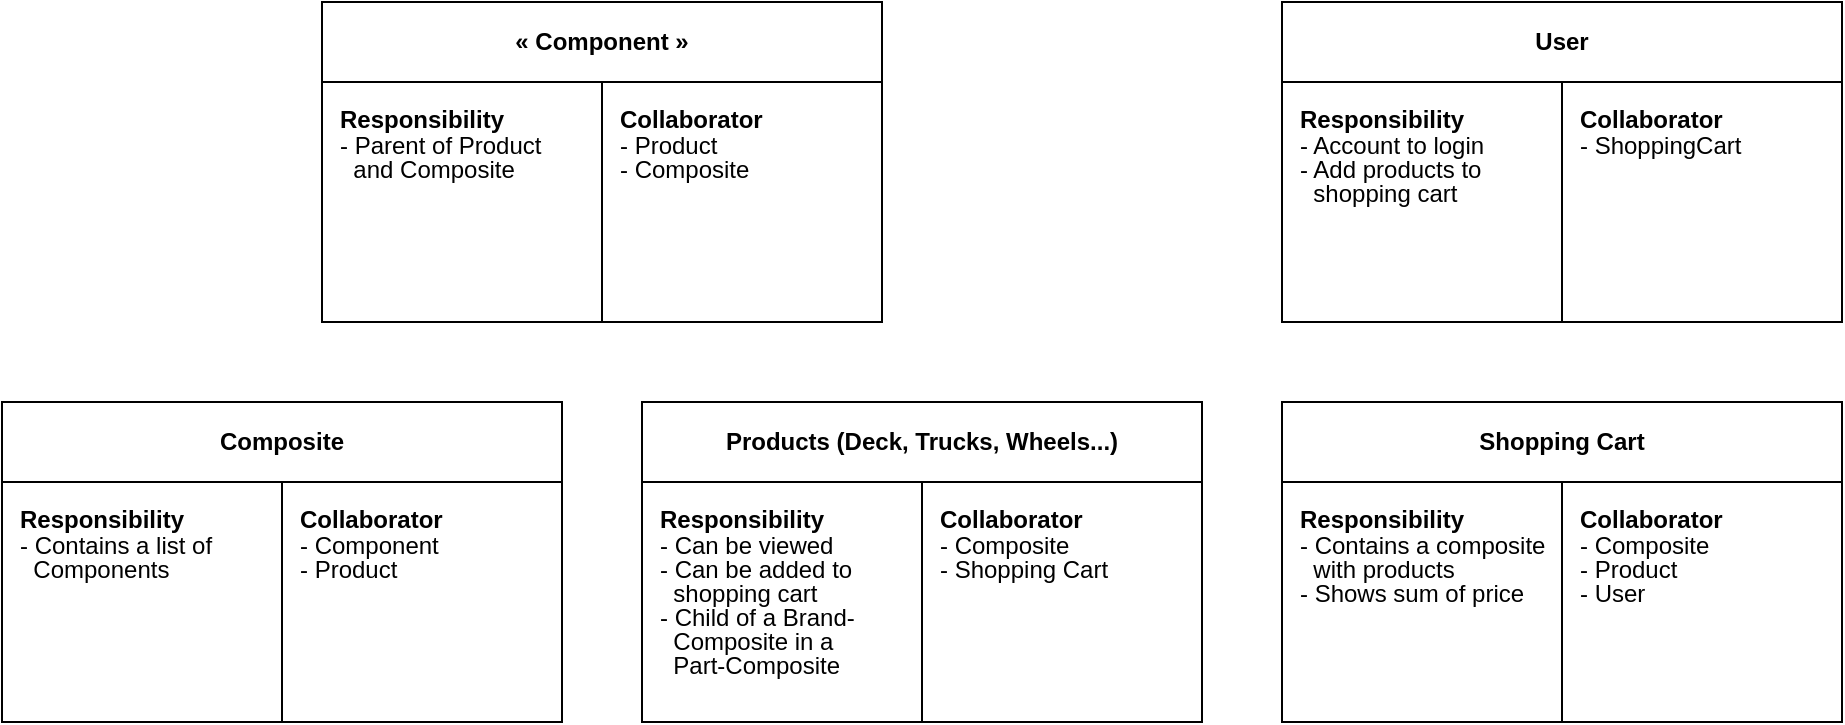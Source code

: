 <mxfile version="16.5.1" type="device"><diagram id="caACroKvdjwHMykQ6-cl" name="Seite-1"><mxGraphModel dx="1038" dy="641" grid="1" gridSize="10" guides="1" tooltips="1" connect="1" arrows="1" fold="1" page="1" pageScale="1" pageWidth="827" pageHeight="1169" math="0" shadow="0"><root><mxCell id="0"/><mxCell id="1" parent="0"/><mxCell id="5xe1x3Vpr8hJaQzQQ-eB-48" value="" style="group;labelBackgroundColor=none;pointerEvents=0;fontFamily=Helvetica;fontSize=12;fontColor=default;fillColor=#FFFFFF;gradientColor=none;" parent="1" vertex="1" connectable="0"><mxGeometry x="880" y="240" width="280" height="160" as="geometry"/></mxCell><mxCell id="5xe1x3Vpr8hJaQzQQ-eB-49" value="&lt;p style=&quot;line-height: 0&quot;&gt;&lt;b style=&quot;line-height: 0.1&quot;&gt;Responsibility&lt;/b&gt;&lt;/p&gt;&lt;p style=&quot;line-height: 0&quot;&gt;- Account to login&lt;/p&gt;&lt;p style=&quot;line-height: 0&quot;&gt;- Add products to&lt;/p&gt;&lt;p style=&quot;line-height: 0&quot;&gt;&amp;nbsp; shopping cart&lt;/p&gt;" style="rounded=0;whiteSpace=wrap;html=1;align=left;verticalAlign=top;spacing=2;spacingLeft=7;spacingRight=7;labelBackgroundColor=none;pointerEvents=0;fontFamily=Helvetica;fontSize=12;fontColor=default;fillColor=none;gradientColor=none;" parent="5xe1x3Vpr8hJaQzQQ-eB-48" vertex="1"><mxGeometry y="40" width="140" height="120" as="geometry"/></mxCell><mxCell id="5xe1x3Vpr8hJaQzQQ-eB-50" value="&lt;b&gt;User&lt;/b&gt;" style="rounded=0;whiteSpace=wrap;html=1;labelBackgroundColor=none;pointerEvents=0;fontFamily=Helvetica;fontSize=12;fontColor=default;fillColor=none;gradientColor=none;" parent="5xe1x3Vpr8hJaQzQQ-eB-48" vertex="1"><mxGeometry width="280" height="40" as="geometry"/></mxCell><mxCell id="5xe1x3Vpr8hJaQzQQ-eB-51" value="&lt;p style=&quot;line-height: 0&quot;&gt;&lt;b style=&quot;line-height: 0.1&quot;&gt;Collaborator&lt;/b&gt;&lt;/p&gt;&lt;p style=&quot;line-height: 0&quot;&gt;- ShoppingCart&lt;/p&gt;" style="rounded=0;whiteSpace=wrap;html=1;align=left;verticalAlign=top;spacing=2;spacingLeft=7;spacingRight=7;labelBackgroundColor=none;pointerEvents=0;fontFamily=Helvetica;fontSize=12;fontColor=default;fillColor=none;gradientColor=none;" parent="5xe1x3Vpr8hJaQzQQ-eB-48" vertex="1"><mxGeometry x="140" y="40" width="140" height="120" as="geometry"/></mxCell><mxCell id="5xe1x3Vpr8hJaQzQQ-eB-52" value="" style="group;labelBackgroundColor=none;pointerEvents=0;fontFamily=Helvetica;fontSize=12;fontColor=default;fillColor=#FFFFFF;gradientColor=none;" parent="1" vertex="1" connectable="0"><mxGeometry x="400" y="240" width="280" height="160" as="geometry"/></mxCell><mxCell id="5xe1x3Vpr8hJaQzQQ-eB-53" value="&lt;p style=&quot;line-height: 0&quot;&gt;&lt;b style=&quot;line-height: 0.1&quot;&gt;Responsibility&lt;/b&gt;&lt;/p&gt;&lt;p style=&quot;line-height: 0&quot;&gt;- Parent of Product&lt;/p&gt;&lt;p style=&quot;line-height: 0&quot;&gt;&amp;nbsp; and Composite&lt;/p&gt;" style="rounded=0;whiteSpace=wrap;html=1;align=left;verticalAlign=top;spacing=2;spacingLeft=7;spacingRight=7;labelBackgroundColor=none;pointerEvents=0;fontFamily=Helvetica;fontSize=12;fontColor=default;fillColor=none;gradientColor=none;" parent="5xe1x3Vpr8hJaQzQQ-eB-52" vertex="1"><mxGeometry y="40" width="140" height="120" as="geometry"/></mxCell><mxCell id="5xe1x3Vpr8hJaQzQQ-eB-54" value="&lt;b&gt;« Component »&lt;/b&gt;" style="rounded=0;whiteSpace=wrap;html=1;labelBackgroundColor=none;pointerEvents=0;fontFamily=Helvetica;fontSize=12;fontColor=default;fillColor=none;gradientColor=none;" parent="5xe1x3Vpr8hJaQzQQ-eB-52" vertex="1"><mxGeometry width="280" height="40" as="geometry"/></mxCell><mxCell id="5xe1x3Vpr8hJaQzQQ-eB-55" value="&lt;p style=&quot;line-height: 0&quot;&gt;&lt;b style=&quot;line-height: 0.1&quot;&gt;Collaborator&lt;/b&gt;&lt;/p&gt;&lt;p style=&quot;line-height: 0&quot;&gt;- Product&lt;/p&gt;&lt;p style=&quot;line-height: 0&quot;&gt;- Composite&lt;/p&gt;" style="rounded=0;whiteSpace=wrap;html=1;align=left;verticalAlign=top;spacing=2;spacingLeft=7;spacingRight=7;labelBackgroundColor=none;pointerEvents=0;fontFamily=Helvetica;fontSize=12;fontColor=default;fillColor=none;gradientColor=none;" parent="5xe1x3Vpr8hJaQzQQ-eB-52" vertex="1"><mxGeometry x="140" y="40" width="140" height="120" as="geometry"/></mxCell><mxCell id="5xe1x3Vpr8hJaQzQQ-eB-57" value="" style="group;labelBackgroundColor=none;pointerEvents=0;fontFamily=Helvetica;fontSize=12;fontColor=default;fillColor=#FFFFFF;gradientColor=none;" parent="1" vertex="1" connectable="0"><mxGeometry x="560" y="440" width="280" height="160" as="geometry"/></mxCell><mxCell id="5xe1x3Vpr8hJaQzQQ-eB-58" value="&lt;p style=&quot;line-height: 0&quot;&gt;&lt;b style=&quot;line-height: 0.1&quot;&gt;Responsibility&lt;/b&gt;&lt;/p&gt;&lt;p style=&quot;line-height: 0&quot;&gt;- Can be viewed&lt;/p&gt;&lt;p style=&quot;line-height: 0&quot;&gt;- Can be added to&lt;/p&gt;&lt;p style=&quot;line-height: 0&quot;&gt;&amp;nbsp; shopping cart&lt;/p&gt;&lt;p style=&quot;line-height: 0&quot;&gt;- Child of a Brand-&lt;/p&gt;&lt;p style=&quot;line-height: 0&quot;&gt;&amp;nbsp; Composite in a&lt;/p&gt;&lt;p style=&quot;line-height: 0&quot;&gt;&amp;nbsp; Part-Composite&lt;/p&gt;" style="rounded=0;whiteSpace=wrap;html=1;align=left;verticalAlign=top;spacing=2;spacingLeft=7;spacingRight=7;labelBackgroundColor=none;pointerEvents=0;fontFamily=Helvetica;fontSize=12;fontColor=default;fillColor=none;gradientColor=none;" parent="5xe1x3Vpr8hJaQzQQ-eB-57" vertex="1"><mxGeometry y="40" width="140" height="120" as="geometry"/></mxCell><mxCell id="5xe1x3Vpr8hJaQzQQ-eB-59" value="&lt;b&gt;Products (Deck, Trucks, Wheels...)&lt;/b&gt;" style="rounded=0;whiteSpace=wrap;html=1;labelBackgroundColor=none;pointerEvents=0;fontFamily=Helvetica;fontSize=12;fontColor=default;fillColor=none;gradientColor=none;" parent="5xe1x3Vpr8hJaQzQQ-eB-57" vertex="1"><mxGeometry width="280" height="40" as="geometry"/></mxCell><mxCell id="5xe1x3Vpr8hJaQzQQ-eB-60" value="&lt;p style=&quot;line-height: 0&quot;&gt;&lt;b style=&quot;line-height: 0.1&quot;&gt;Collaborator&lt;/b&gt;&lt;/p&gt;&lt;p style=&quot;line-height: 0&quot;&gt;- Composite&lt;/p&gt;&lt;p style=&quot;line-height: 0&quot;&gt;- Shopping Cart&lt;/p&gt;" style="rounded=0;whiteSpace=wrap;html=1;align=left;verticalAlign=top;spacing=2;spacingLeft=7;spacingRight=7;labelBackgroundColor=none;pointerEvents=0;fontFamily=Helvetica;fontSize=12;fontColor=default;fillColor=none;gradientColor=none;" parent="5xe1x3Vpr8hJaQzQQ-eB-57" vertex="1"><mxGeometry x="140" y="40" width="140" height="120" as="geometry"/></mxCell><mxCell id="5xe1x3Vpr8hJaQzQQ-eB-61" value="" style="group;labelBackgroundColor=none;pointerEvents=0;fontFamily=Helvetica;fontSize=12;fontColor=default;fillColor=#FFFFFF;gradientColor=none;" parent="1" vertex="1" connectable="0"><mxGeometry x="240" y="440" width="280" height="160" as="geometry"/></mxCell><mxCell id="5xe1x3Vpr8hJaQzQQ-eB-62" value="&lt;p style=&quot;line-height: 0&quot;&gt;&lt;b style=&quot;line-height: 0.1&quot;&gt;Responsibility&lt;/b&gt;&lt;/p&gt;&lt;p style=&quot;line-height: 0&quot;&gt;- Contains a list of&lt;/p&gt;&lt;p style=&quot;line-height: 0&quot;&gt;&amp;nbsp; Components&lt;/p&gt;" style="rounded=0;whiteSpace=wrap;html=1;align=left;verticalAlign=top;spacing=2;spacingLeft=7;spacingRight=7;labelBackgroundColor=none;pointerEvents=0;fontFamily=Helvetica;fontSize=12;fontColor=default;fillColor=#FFFFFF;gradientColor=none;" parent="5xe1x3Vpr8hJaQzQQ-eB-61" vertex="1"><mxGeometry y="40" width="140" height="120" as="geometry"/></mxCell><mxCell id="5xe1x3Vpr8hJaQzQQ-eB-63" value="&lt;b&gt;Composite&lt;/b&gt;" style="rounded=0;whiteSpace=wrap;html=1;labelBackgroundColor=none;pointerEvents=0;fontFamily=Helvetica;fontSize=12;fontColor=default;fillColor=#FFFFFF;gradientColor=none;" parent="5xe1x3Vpr8hJaQzQQ-eB-61" vertex="1"><mxGeometry width="280" height="40" as="geometry"/></mxCell><mxCell id="5xe1x3Vpr8hJaQzQQ-eB-64" value="&lt;p style=&quot;line-height: 0&quot;&gt;&lt;b style=&quot;line-height: 0.1&quot;&gt;Collaborator&lt;/b&gt;&lt;/p&gt;&lt;p style=&quot;line-height: 0&quot;&gt;- Component&lt;/p&gt;&lt;p style=&quot;line-height: 0&quot;&gt;- Product&lt;/p&gt;" style="rounded=0;whiteSpace=wrap;html=1;align=left;verticalAlign=top;spacing=2;spacingLeft=7;spacingRight=7;labelBackgroundColor=none;pointerEvents=0;fontFamily=Helvetica;fontSize=12;fontColor=default;fillColor=#FFFFFF;gradientColor=none;" parent="5xe1x3Vpr8hJaQzQQ-eB-61" vertex="1"><mxGeometry x="140" y="40" width="140" height="120" as="geometry"/></mxCell><mxCell id="5xe1x3Vpr8hJaQzQQ-eB-65" value="" style="group;labelBackgroundColor=none;pointerEvents=0;fontFamily=Helvetica;fontSize=12;fontColor=default;fillColor=#FFFFFF;gradientColor=none;" parent="1" vertex="1" connectable="0"><mxGeometry x="880" y="440" width="280" height="160" as="geometry"/></mxCell><mxCell id="5xe1x3Vpr8hJaQzQQ-eB-66" value="&lt;p style=&quot;line-height: 0&quot;&gt;&lt;b style=&quot;line-height: 0.1&quot;&gt;Responsibility&lt;/b&gt;&lt;/p&gt;&lt;p style=&quot;line-height: 0&quot;&gt;- Contains a composite&lt;/p&gt;&lt;p style=&quot;line-height: 0&quot;&gt;&amp;nbsp; with products&lt;/p&gt;&lt;p style=&quot;line-height: 0&quot;&gt;- Shows sum of price&lt;/p&gt;" style="rounded=0;whiteSpace=wrap;html=1;align=left;verticalAlign=top;spacing=2;spacingLeft=7;spacingRight=7;labelBackgroundColor=none;pointerEvents=0;fontFamily=Helvetica;fontSize=12;fontColor=default;fillColor=#FFFFFF;gradientColor=none;" parent="5xe1x3Vpr8hJaQzQQ-eB-65" vertex="1"><mxGeometry y="40" width="140" height="120" as="geometry"/></mxCell><mxCell id="5xe1x3Vpr8hJaQzQQ-eB-67" value="&lt;b&gt;Shopping Cart&lt;/b&gt;" style="rounded=0;whiteSpace=wrap;html=1;labelBackgroundColor=none;pointerEvents=0;fontFamily=Helvetica;fontSize=12;fontColor=default;fillColor=#FFFFFF;gradientColor=none;" parent="5xe1x3Vpr8hJaQzQQ-eB-65" vertex="1"><mxGeometry width="280" height="40" as="geometry"/></mxCell><mxCell id="5xe1x3Vpr8hJaQzQQ-eB-68" value="&lt;p style=&quot;line-height: 0&quot;&gt;&lt;b style=&quot;line-height: 0.1&quot;&gt;Collaborator&lt;/b&gt;&lt;/p&gt;&lt;p style=&quot;line-height: 0&quot;&gt;- Composite&lt;/p&gt;&lt;p style=&quot;line-height: 0&quot;&gt;- Product&lt;/p&gt;&lt;p style=&quot;line-height: 0&quot;&gt;- User&lt;/p&gt;" style="rounded=0;whiteSpace=wrap;html=1;align=left;verticalAlign=top;spacing=2;spacingLeft=7;spacingRight=7;labelBackgroundColor=none;pointerEvents=0;fontFamily=Helvetica;fontSize=12;fontColor=default;fillColor=#FFFFFF;gradientColor=none;" parent="5xe1x3Vpr8hJaQzQQ-eB-65" vertex="1"><mxGeometry x="140" y="40" width="140" height="120" as="geometry"/></mxCell></root></mxGraphModel></diagram></mxfile>